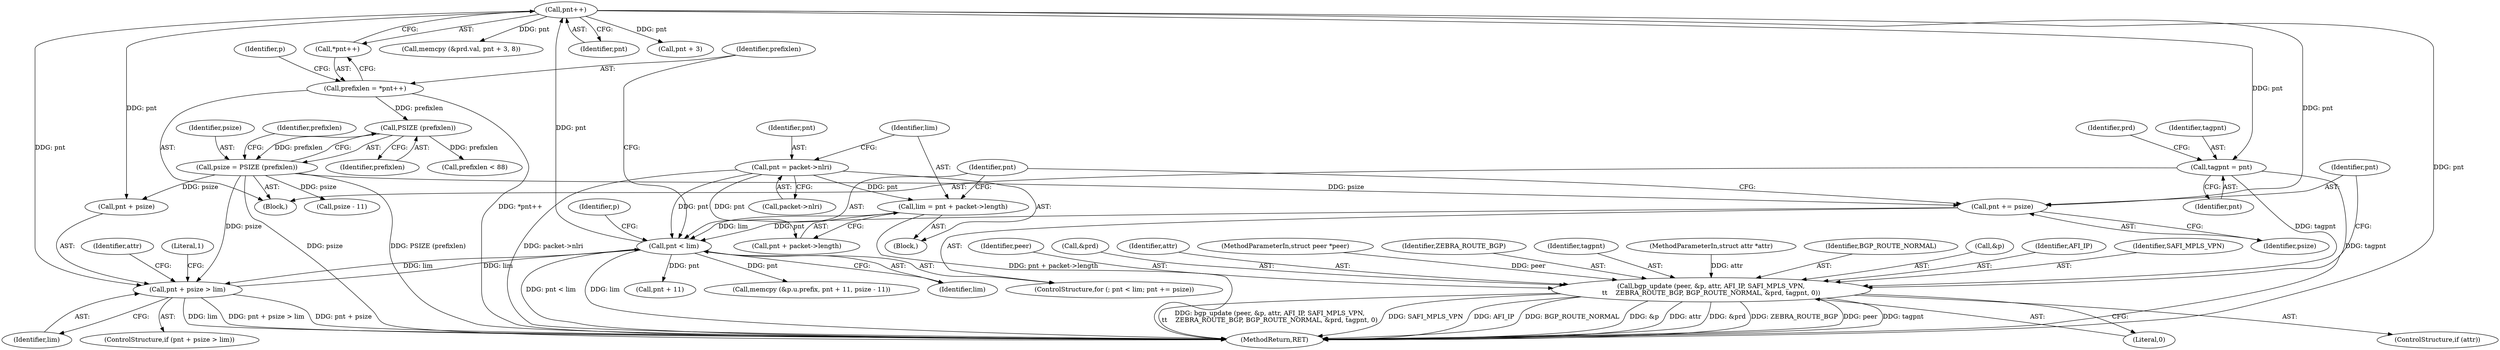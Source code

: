 digraph "1_savannah_a3bc7e9400b214a0f078fdb19596ba54214a1442@del" {
"1000208" [label="(Call,tagpnt = pnt)"];
"1000162" [label="(Call,pnt++)"];
"1000152" [label="(Call,pnt < lim)"];
"1000155" [label="(Call,pnt += psize)"];
"1000169" [label="(Call,psize = PSIZE (prefixlen))"];
"1000171" [label="(Call,PSIZE (prefixlen))"];
"1000159" [label="(Call,prefixlen = *pnt++)"];
"1000139" [label="(Call,pnt = packet->nlri)"];
"1000221" [label="(Call,pnt + psize > lim)"];
"1000144" [label="(Call,lim = pnt + packet->length)"];
"1000231" [label="(Call,bgp_update (peer, &p, attr, AFI_IP, SAFI_MPLS_VPN,\n\t\t    ZEBRA_ROUTE_BGP, BGP_ROUTE_NORMAL, &prd, tagpnt, 0))"];
"1000232" [label="(Identifier,peer)"];
"1000268" [label="(MethodReturn,RET)"];
"1000160" [label="(Identifier,prefixlen)"];
"1000240" [label="(Call,&prd)"];
"1000154" [label="(Identifier,lim)"];
"1000214" [label="(Identifier,prd)"];
"1000145" [label="(Identifier,lim)"];
"1000250" [label="(Identifier,p)"];
"1000211" [label="(Call,memcpy (&prd.val, pnt + 3, 8))"];
"1000221" [label="(Call,pnt + psize > lim)"];
"1000174" [label="(Call,prefixlen < 88)"];
"1000170" [label="(Identifier,psize)"];
"1000235" [label="(Identifier,attr)"];
"1000144" [label="(Call,lim = pnt + packet->length)"];
"1000210" [label="(Identifier,pnt)"];
"1000208" [label="(Call,tagpnt = pnt)"];
"1000110" [label="(Block,)"];
"1000229" [label="(ControlStructure,if (attr))"];
"1000139" [label="(Call,pnt = packet->nlri)"];
"1000161" [label="(Call,*pnt++)"];
"1000158" [label="(Block,)"];
"1000140" [label="(Identifier,pnt)"];
"1000231" [label="(Call,bgp_update (peer, &p, attr, AFI_IP, SAFI_MPLS_VPN,\n\t\t    ZEBRA_ROUTE_BGP, BGP_ROUTE_NORMAL, &prd, tagpnt, 0))"];
"1000209" [label="(Identifier,tagpnt)"];
"1000152" [label="(Call,pnt < lim)"];
"1000262" [label="(Call,pnt + 11)"];
"1000141" [label="(Call,packet->nlri)"];
"1000172" [label="(Identifier,prefixlen)"];
"1000107" [label="(MethodParameterIn,struct peer *peer)"];
"1000238" [label="(Identifier,ZEBRA_ROUTE_BGP)"];
"1000157" [label="(Identifier,psize)"];
"1000230" [label="(Identifier,attr)"];
"1000255" [label="(Call,memcpy (&p.u.prefix, pnt + 11, psize - 11))"];
"1000242" [label="(Identifier,tagpnt)"];
"1000169" [label="(Call,psize = PSIZE (prefixlen))"];
"1000171" [label="(Call,PSIZE (prefixlen))"];
"1000159" [label="(Call,prefixlen = *pnt++)"];
"1000146" [label="(Call,pnt + packet->length)"];
"1000225" [label="(Identifier,lim)"];
"1000175" [label="(Identifier,prefixlen)"];
"1000220" [label="(ControlStructure,if (pnt + psize > lim))"];
"1000108" [label="(MethodParameterIn,struct attr *attr)"];
"1000162" [label="(Call,pnt++)"];
"1000166" [label="(Identifier,p)"];
"1000163" [label="(Identifier,pnt)"];
"1000228" [label="(Literal,1)"];
"1000265" [label="(Call,psize - 11)"];
"1000239" [label="(Identifier,BGP_ROUTE_NORMAL)"];
"1000233" [label="(Call,&p)"];
"1000216" [label="(Call,pnt + 3)"];
"1000222" [label="(Call,pnt + psize)"];
"1000151" [label="(ControlStructure,for (; pnt < lim; pnt += psize))"];
"1000153" [label="(Identifier,pnt)"];
"1000236" [label="(Identifier,AFI_IP)"];
"1000237" [label="(Identifier,SAFI_MPLS_VPN)"];
"1000156" [label="(Identifier,pnt)"];
"1000243" [label="(Literal,0)"];
"1000155" [label="(Call,pnt += psize)"];
"1000208" -> "1000158"  [label="AST: "];
"1000208" -> "1000210"  [label="CFG: "];
"1000209" -> "1000208"  [label="AST: "];
"1000210" -> "1000208"  [label="AST: "];
"1000214" -> "1000208"  [label="CFG: "];
"1000208" -> "1000268"  [label="DDG: tagpnt"];
"1000162" -> "1000208"  [label="DDG: pnt"];
"1000208" -> "1000231"  [label="DDG: tagpnt"];
"1000162" -> "1000161"  [label="AST: "];
"1000162" -> "1000163"  [label="CFG: "];
"1000163" -> "1000162"  [label="AST: "];
"1000161" -> "1000162"  [label="CFG: "];
"1000162" -> "1000268"  [label="DDG: pnt"];
"1000162" -> "1000155"  [label="DDG: pnt"];
"1000152" -> "1000162"  [label="DDG: pnt"];
"1000162" -> "1000211"  [label="DDG: pnt"];
"1000162" -> "1000216"  [label="DDG: pnt"];
"1000162" -> "1000221"  [label="DDG: pnt"];
"1000162" -> "1000222"  [label="DDG: pnt"];
"1000152" -> "1000151"  [label="AST: "];
"1000152" -> "1000154"  [label="CFG: "];
"1000153" -> "1000152"  [label="AST: "];
"1000154" -> "1000152"  [label="AST: "];
"1000160" -> "1000152"  [label="CFG: "];
"1000250" -> "1000152"  [label="CFG: "];
"1000152" -> "1000268"  [label="DDG: pnt < lim"];
"1000152" -> "1000268"  [label="DDG: lim"];
"1000155" -> "1000152"  [label="DDG: pnt"];
"1000139" -> "1000152"  [label="DDG: pnt"];
"1000221" -> "1000152"  [label="DDG: lim"];
"1000144" -> "1000152"  [label="DDG: lim"];
"1000152" -> "1000221"  [label="DDG: lim"];
"1000152" -> "1000255"  [label="DDG: pnt"];
"1000152" -> "1000262"  [label="DDG: pnt"];
"1000155" -> "1000151"  [label="AST: "];
"1000155" -> "1000157"  [label="CFG: "];
"1000156" -> "1000155"  [label="AST: "];
"1000157" -> "1000155"  [label="AST: "];
"1000153" -> "1000155"  [label="CFG: "];
"1000169" -> "1000155"  [label="DDG: psize"];
"1000169" -> "1000158"  [label="AST: "];
"1000169" -> "1000171"  [label="CFG: "];
"1000170" -> "1000169"  [label="AST: "];
"1000171" -> "1000169"  [label="AST: "];
"1000175" -> "1000169"  [label="CFG: "];
"1000169" -> "1000268"  [label="DDG: psize"];
"1000169" -> "1000268"  [label="DDG: PSIZE (prefixlen)"];
"1000171" -> "1000169"  [label="DDG: prefixlen"];
"1000169" -> "1000221"  [label="DDG: psize"];
"1000169" -> "1000222"  [label="DDG: psize"];
"1000169" -> "1000265"  [label="DDG: psize"];
"1000171" -> "1000172"  [label="CFG: "];
"1000172" -> "1000171"  [label="AST: "];
"1000159" -> "1000171"  [label="DDG: prefixlen"];
"1000171" -> "1000174"  [label="DDG: prefixlen"];
"1000159" -> "1000158"  [label="AST: "];
"1000159" -> "1000161"  [label="CFG: "];
"1000160" -> "1000159"  [label="AST: "];
"1000161" -> "1000159"  [label="AST: "];
"1000166" -> "1000159"  [label="CFG: "];
"1000159" -> "1000268"  [label="DDG: *pnt++"];
"1000139" -> "1000110"  [label="AST: "];
"1000139" -> "1000141"  [label="CFG: "];
"1000140" -> "1000139"  [label="AST: "];
"1000141" -> "1000139"  [label="AST: "];
"1000145" -> "1000139"  [label="CFG: "];
"1000139" -> "1000268"  [label="DDG: packet->nlri"];
"1000139" -> "1000144"  [label="DDG: pnt"];
"1000139" -> "1000146"  [label="DDG: pnt"];
"1000221" -> "1000220"  [label="AST: "];
"1000221" -> "1000225"  [label="CFG: "];
"1000222" -> "1000221"  [label="AST: "];
"1000225" -> "1000221"  [label="AST: "];
"1000228" -> "1000221"  [label="CFG: "];
"1000230" -> "1000221"  [label="CFG: "];
"1000221" -> "1000268"  [label="DDG: lim"];
"1000221" -> "1000268"  [label="DDG: pnt + psize > lim"];
"1000221" -> "1000268"  [label="DDG: pnt + psize"];
"1000144" -> "1000110"  [label="AST: "];
"1000144" -> "1000146"  [label="CFG: "];
"1000145" -> "1000144"  [label="AST: "];
"1000146" -> "1000144"  [label="AST: "];
"1000153" -> "1000144"  [label="CFG: "];
"1000144" -> "1000268"  [label="DDG: pnt + packet->length"];
"1000231" -> "1000229"  [label="AST: "];
"1000231" -> "1000243"  [label="CFG: "];
"1000232" -> "1000231"  [label="AST: "];
"1000233" -> "1000231"  [label="AST: "];
"1000235" -> "1000231"  [label="AST: "];
"1000236" -> "1000231"  [label="AST: "];
"1000237" -> "1000231"  [label="AST: "];
"1000238" -> "1000231"  [label="AST: "];
"1000239" -> "1000231"  [label="AST: "];
"1000240" -> "1000231"  [label="AST: "];
"1000242" -> "1000231"  [label="AST: "];
"1000243" -> "1000231"  [label="AST: "];
"1000156" -> "1000231"  [label="CFG: "];
"1000231" -> "1000268"  [label="DDG: bgp_update (peer, &p, attr, AFI_IP, SAFI_MPLS_VPN,\n\t\t    ZEBRA_ROUTE_BGP, BGP_ROUTE_NORMAL, &prd, tagpnt, 0)"];
"1000231" -> "1000268"  [label="DDG: SAFI_MPLS_VPN"];
"1000231" -> "1000268"  [label="DDG: AFI_IP"];
"1000231" -> "1000268"  [label="DDG: BGP_ROUTE_NORMAL"];
"1000231" -> "1000268"  [label="DDG: &p"];
"1000231" -> "1000268"  [label="DDG: attr"];
"1000231" -> "1000268"  [label="DDG: &prd"];
"1000231" -> "1000268"  [label="DDG: ZEBRA_ROUTE_BGP"];
"1000231" -> "1000268"  [label="DDG: peer"];
"1000231" -> "1000268"  [label="DDG: tagpnt"];
"1000107" -> "1000231"  [label="DDG: peer"];
"1000108" -> "1000231"  [label="DDG: attr"];
}

